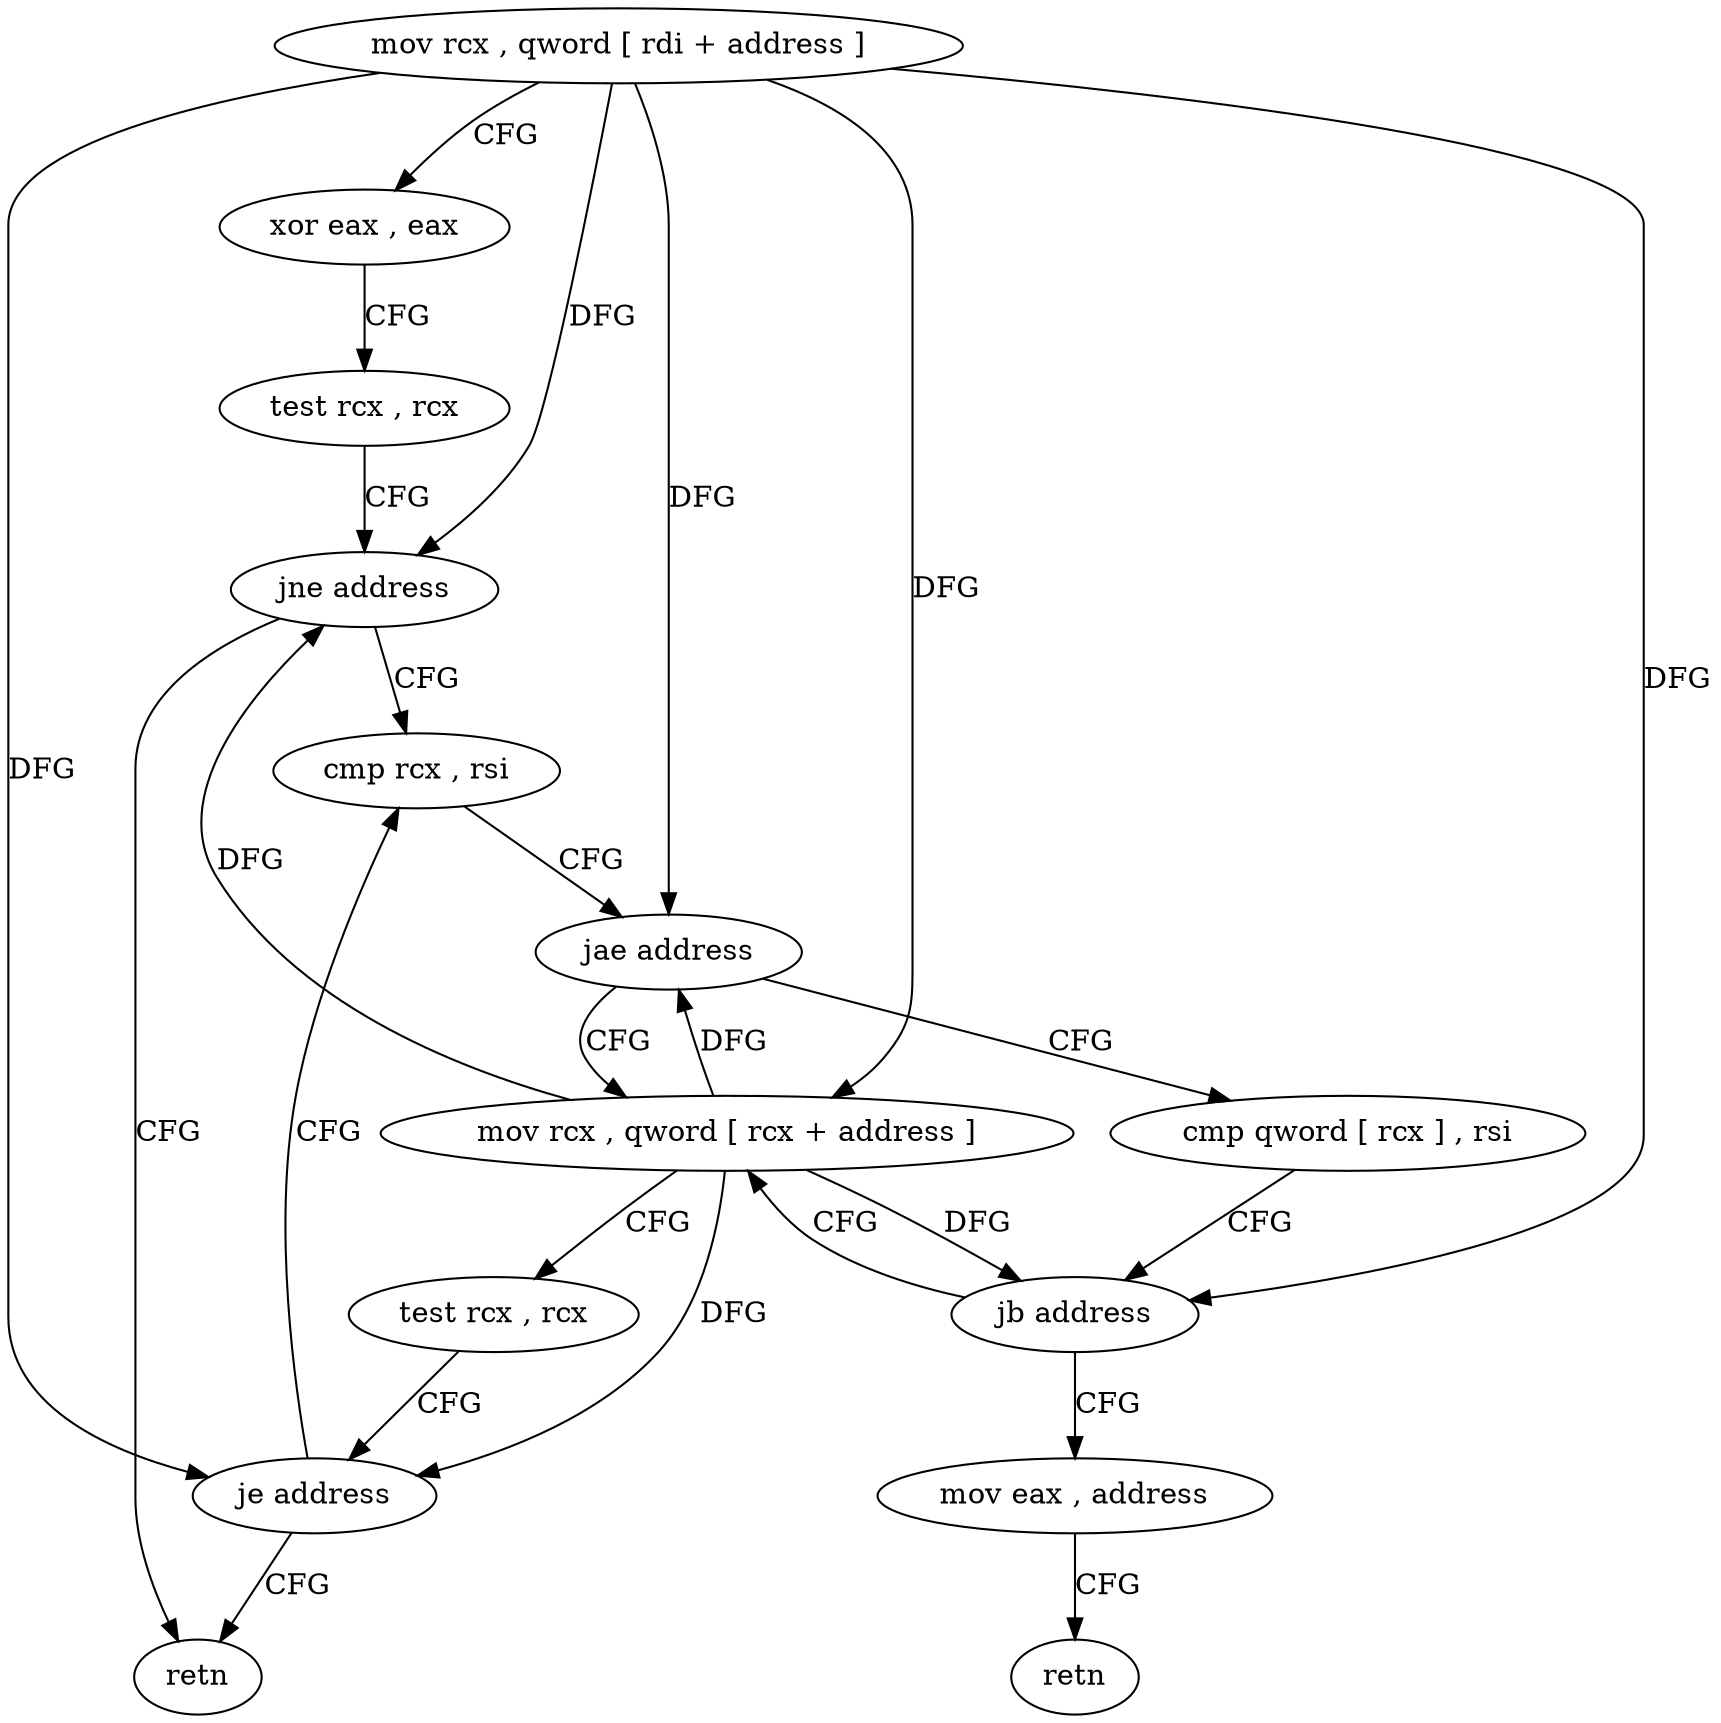 digraph "func" {
"4259760" [label = "mov rcx , qword [ rdi + address ]" ]
"4259764" [label = "xor eax , eax" ]
"4259766" [label = "test rcx , rcx" ]
"4259769" [label = "jne address" ]
"4259785" [label = "cmp rcx , rsi" ]
"4259771" [label = "retn" ]
"4259788" [label = "jae address" ]
"4259776" [label = "mov rcx , qword [ rcx + address ]" ]
"4259790" [label = "cmp qword [ rcx ] , rsi" ]
"4259780" [label = "test rcx , rcx" ]
"4259783" [label = "je address" ]
"4259793" [label = "jb address" ]
"4259795" [label = "mov eax , address" ]
"4259800" [label = "retn" ]
"4259760" -> "4259764" [ label = "CFG" ]
"4259760" -> "4259769" [ label = "DFG" ]
"4259760" -> "4259788" [ label = "DFG" ]
"4259760" -> "4259776" [ label = "DFG" ]
"4259760" -> "4259783" [ label = "DFG" ]
"4259760" -> "4259793" [ label = "DFG" ]
"4259764" -> "4259766" [ label = "CFG" ]
"4259766" -> "4259769" [ label = "CFG" ]
"4259769" -> "4259785" [ label = "CFG" ]
"4259769" -> "4259771" [ label = "CFG" ]
"4259785" -> "4259788" [ label = "CFG" ]
"4259788" -> "4259776" [ label = "CFG" ]
"4259788" -> "4259790" [ label = "CFG" ]
"4259776" -> "4259780" [ label = "CFG" ]
"4259776" -> "4259769" [ label = "DFG" ]
"4259776" -> "4259788" [ label = "DFG" ]
"4259776" -> "4259783" [ label = "DFG" ]
"4259776" -> "4259793" [ label = "DFG" ]
"4259790" -> "4259793" [ label = "CFG" ]
"4259780" -> "4259783" [ label = "CFG" ]
"4259783" -> "4259771" [ label = "CFG" ]
"4259783" -> "4259785" [ label = "CFG" ]
"4259793" -> "4259776" [ label = "CFG" ]
"4259793" -> "4259795" [ label = "CFG" ]
"4259795" -> "4259800" [ label = "CFG" ]
}
